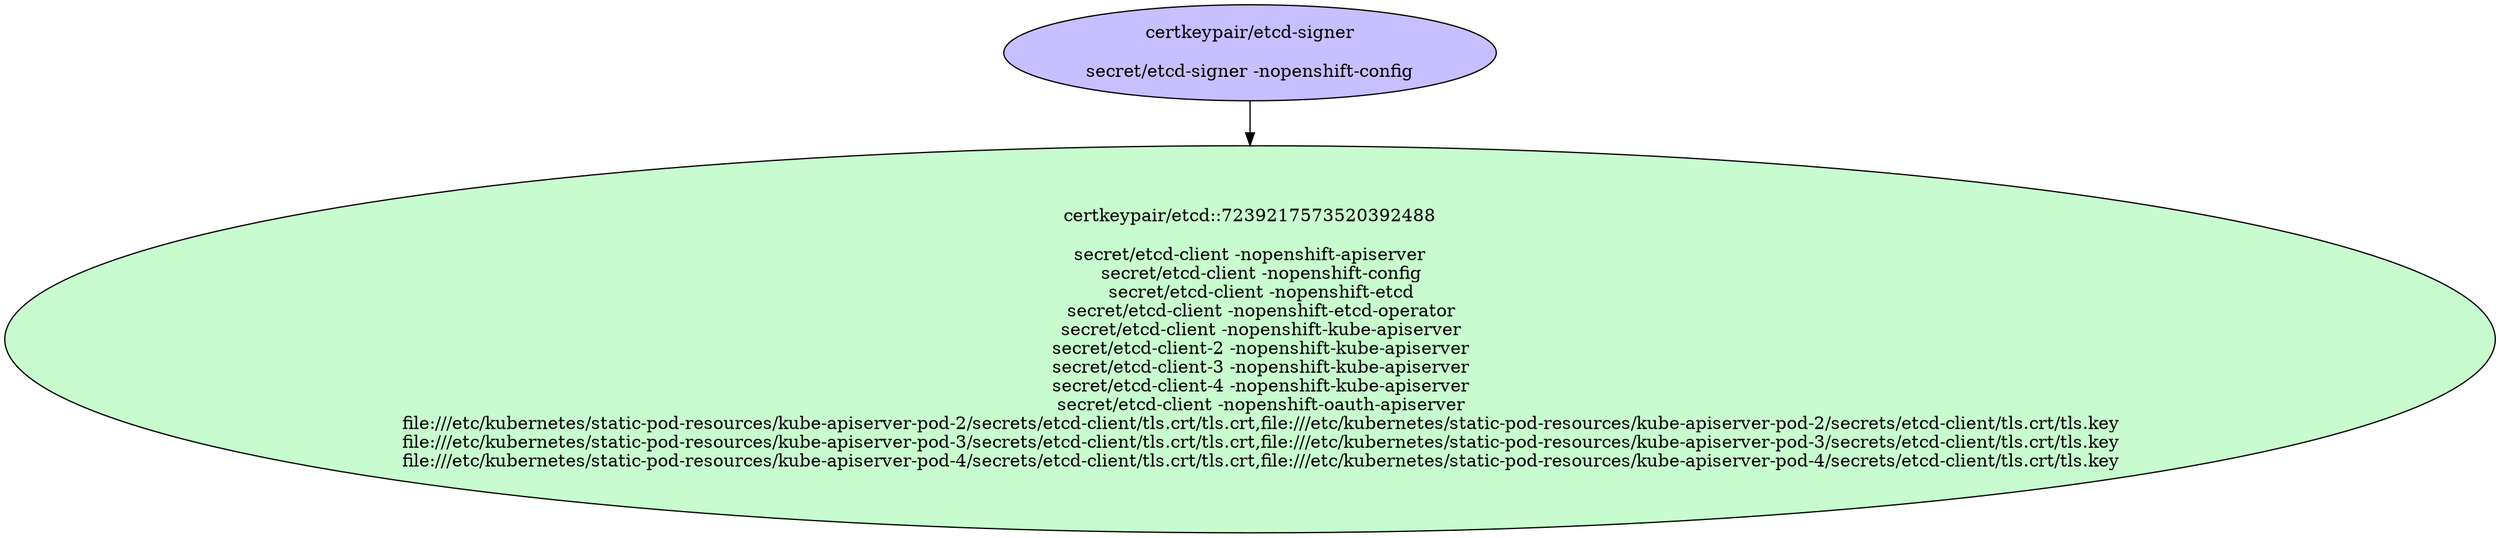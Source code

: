 digraph "Local Certificate" {
  // Node definitions.
  1 [
    label="certkeypair/etcd-signer\n\nsecret/etcd-signer -nopenshift-config\n"
    style=filled
    fillcolor="#c7bfff"
  ];
  7 [
    label="certkeypair/etcd::7239217573520392488\n\nsecret/etcd-client -nopenshift-apiserver\n    secret/etcd-client -nopenshift-config\n    secret/etcd-client -nopenshift-etcd\n    secret/etcd-client -nopenshift-etcd-operator\n    secret/etcd-client -nopenshift-kube-apiserver\n    secret/etcd-client-2 -nopenshift-kube-apiserver\n    secret/etcd-client-3 -nopenshift-kube-apiserver\n    secret/etcd-client-4 -nopenshift-kube-apiserver\n    secret/etcd-client -nopenshift-oauth-apiserver\n    file:///etc/kubernetes/static-pod-resources/kube-apiserver-pod-2/secrets/etcd-client/tls.crt/tls.crt,file:///etc/kubernetes/static-pod-resources/kube-apiserver-pod-2/secrets/etcd-client/tls.crt/tls.key\n    file:///etc/kubernetes/static-pod-resources/kube-apiserver-pod-3/secrets/etcd-client/tls.crt/tls.crt,file:///etc/kubernetes/static-pod-resources/kube-apiserver-pod-3/secrets/etcd-client/tls.crt/tls.key\n    file:///etc/kubernetes/static-pod-resources/kube-apiserver-pod-4/secrets/etcd-client/tls.crt/tls.crt,file:///etc/kubernetes/static-pod-resources/kube-apiserver-pod-4/secrets/etcd-client/tls.crt/tls.key\n"
    style=filled
    fillcolor="#c8fbcd"
  ];

  // Edge definitions.
  1 -> 7;
}